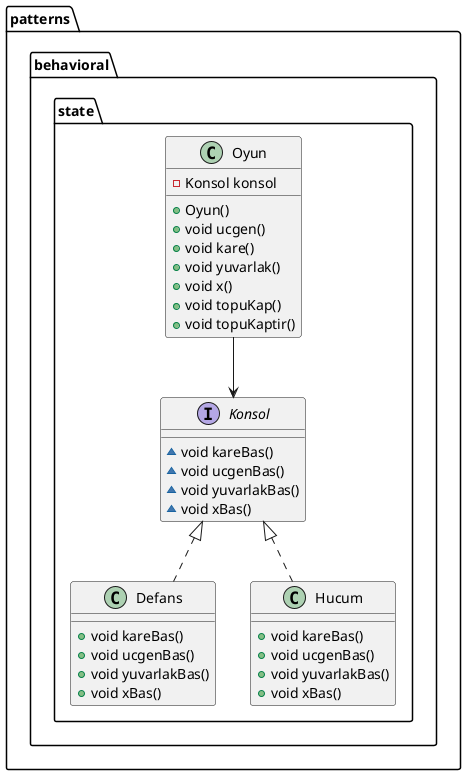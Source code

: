 @startuml
class patterns.behavioral.state.Defans {
+ void kareBas()
+ void ucgenBas()
+ void yuvarlakBas()
+ void xBas()
}
class patterns.behavioral.state.Oyun {
- Konsol konsol
+ Oyun()
+ void ucgen()
+ void kare()
+ void yuvarlak()
+ void x()
+ void topuKap()
+ void topuKaptir()
}
interface patterns.behavioral.state.Konsol {
~ void kareBas()
~ void ucgenBas()
~ void yuvarlakBas()
~ void xBas()
}
class patterns.behavioral.state.Hucum {
+ void kareBas()
+ void ucgenBas()
+ void yuvarlakBas()
+ void xBas()
}
patterns.behavioral.state.Oyun --> patterns.behavioral.state.Konsol
patterns.behavioral.state.Konsol <|.. patterns.behavioral.state.Defans
patterns.behavioral.state.Konsol <|.. patterns.behavioral.state.Hucum
@enduml
